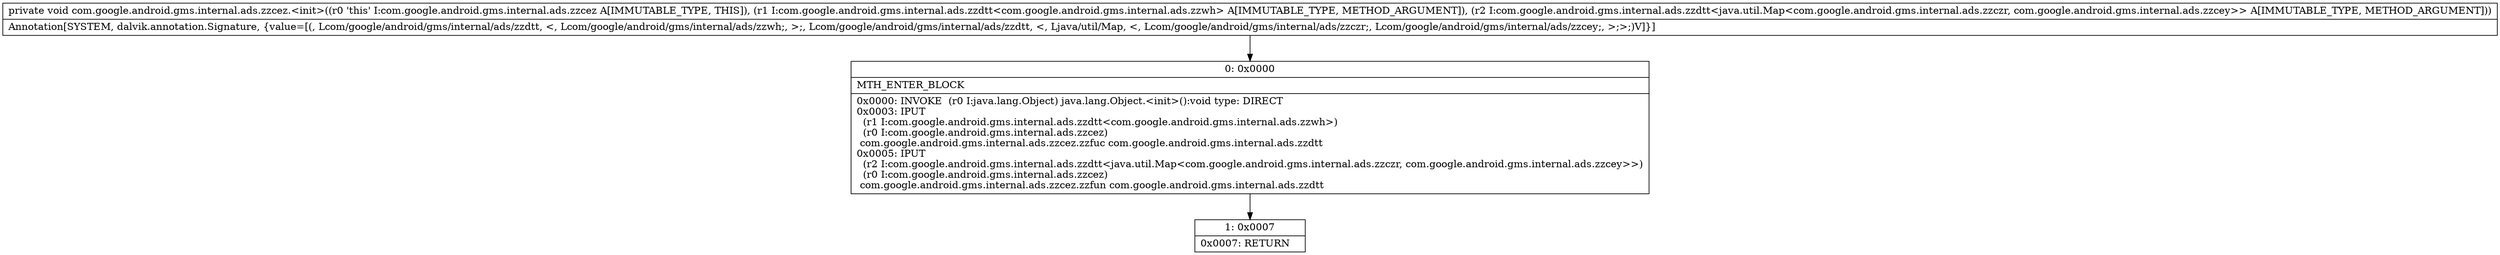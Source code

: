 digraph "CFG forcom.google.android.gms.internal.ads.zzcez.\<init\>(Lcom\/google\/android\/gms\/internal\/ads\/zzdtt;Lcom\/google\/android\/gms\/internal\/ads\/zzdtt;)V" {
Node_0 [shape=record,label="{0\:\ 0x0000|MTH_ENTER_BLOCK\l|0x0000: INVOKE  (r0 I:java.lang.Object) java.lang.Object.\<init\>():void type: DIRECT \l0x0003: IPUT  \l  (r1 I:com.google.android.gms.internal.ads.zzdtt\<com.google.android.gms.internal.ads.zzwh\>)\l  (r0 I:com.google.android.gms.internal.ads.zzcez)\l com.google.android.gms.internal.ads.zzcez.zzfuc com.google.android.gms.internal.ads.zzdtt \l0x0005: IPUT  \l  (r2 I:com.google.android.gms.internal.ads.zzdtt\<java.util.Map\<com.google.android.gms.internal.ads.zzczr, com.google.android.gms.internal.ads.zzcey\>\>)\l  (r0 I:com.google.android.gms.internal.ads.zzcez)\l com.google.android.gms.internal.ads.zzcez.zzfun com.google.android.gms.internal.ads.zzdtt \l}"];
Node_1 [shape=record,label="{1\:\ 0x0007|0x0007: RETURN   \l}"];
MethodNode[shape=record,label="{private void com.google.android.gms.internal.ads.zzcez.\<init\>((r0 'this' I:com.google.android.gms.internal.ads.zzcez A[IMMUTABLE_TYPE, THIS]), (r1 I:com.google.android.gms.internal.ads.zzdtt\<com.google.android.gms.internal.ads.zzwh\> A[IMMUTABLE_TYPE, METHOD_ARGUMENT]), (r2 I:com.google.android.gms.internal.ads.zzdtt\<java.util.Map\<com.google.android.gms.internal.ads.zzczr, com.google.android.gms.internal.ads.zzcey\>\> A[IMMUTABLE_TYPE, METHOD_ARGUMENT]))  | Annotation[SYSTEM, dalvik.annotation.Signature, \{value=[(, Lcom\/google\/android\/gms\/internal\/ads\/zzdtt, \<, Lcom\/google\/android\/gms\/internal\/ads\/zzwh;, \>;, Lcom\/google\/android\/gms\/internal\/ads\/zzdtt, \<, Ljava\/util\/Map, \<, Lcom\/google\/android\/gms\/internal\/ads\/zzczr;, Lcom\/google\/android\/gms\/internal\/ads\/zzcey;, \>;\>;)V]\}]\l}"];
MethodNode -> Node_0;
Node_0 -> Node_1;
}

